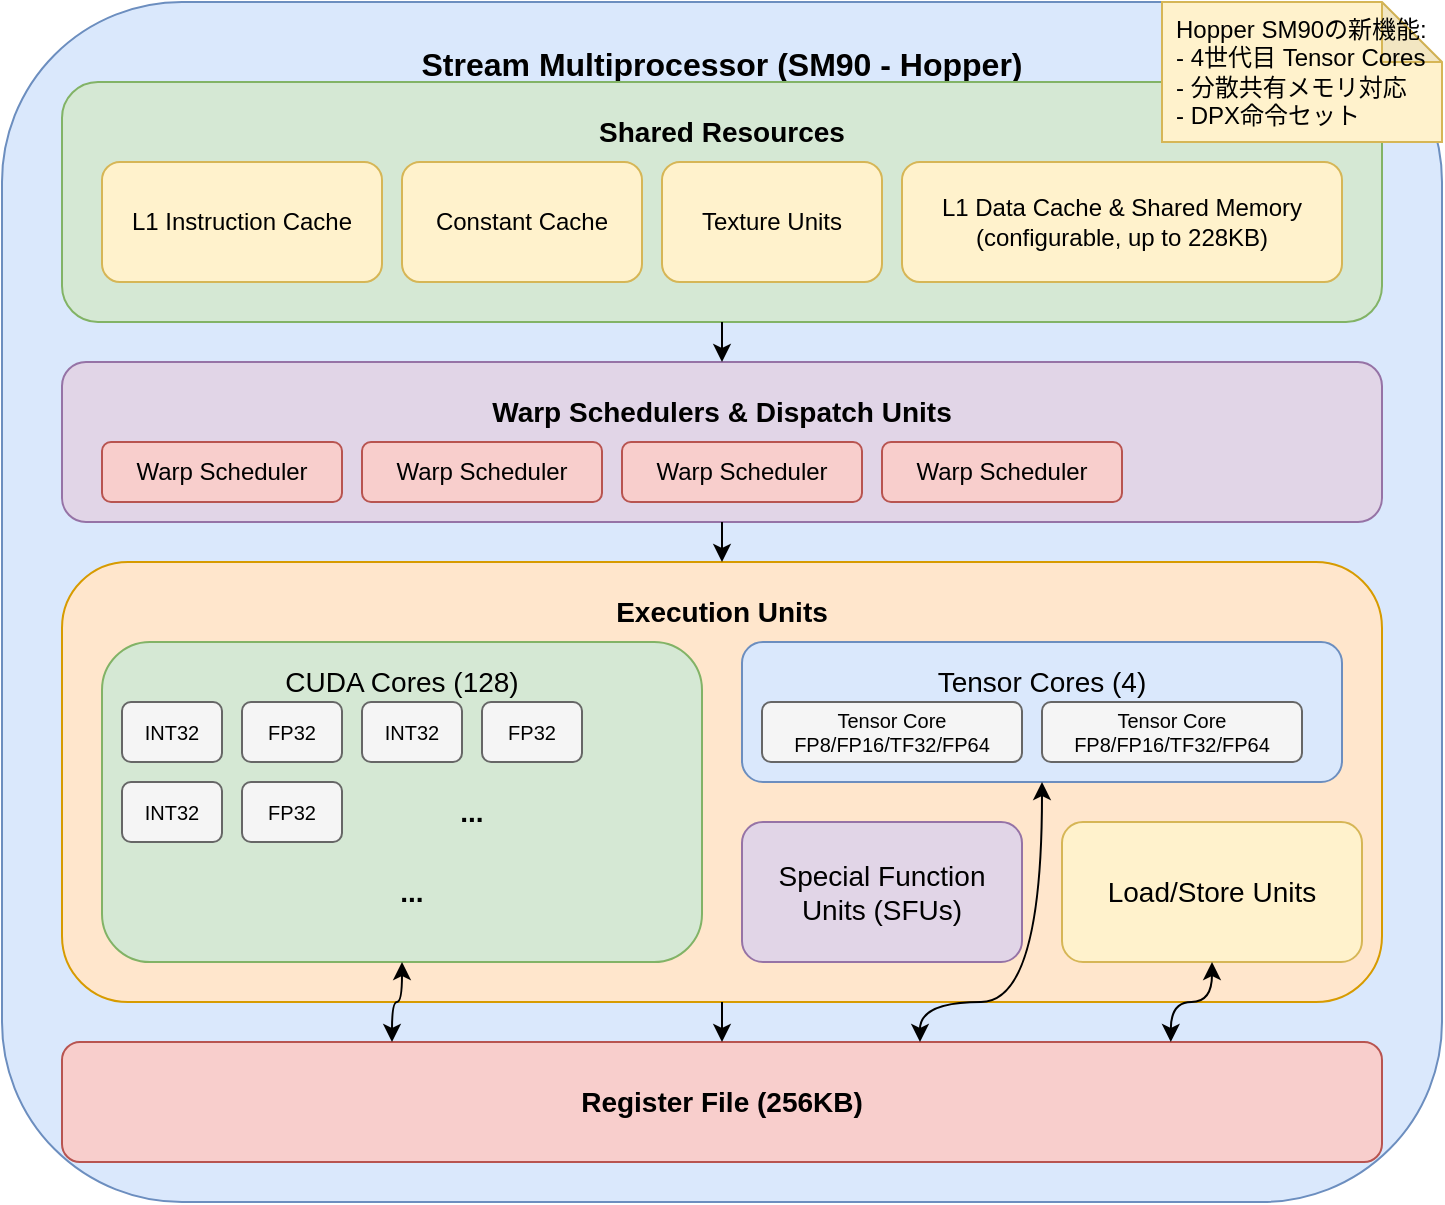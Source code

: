 <mxfile>
    <diagram id="SM90_Architecture" name="Stream Multiprocessor SM90">
        <mxGraphModel dx="851" dy="568" grid="1" gridSize="10" guides="1" tooltips="1" connect="1" arrows="1" fold="1" page="1" pageScale="1" pageWidth="1100" pageHeight="850" background="#ffffff" math="0" shadow="0">
            <root>
                <mxCell id="0"/>
                <mxCell id="1" parent="0"/>
                <mxCell id="2" value="Stream Multiprocessor (SM90 - Hopper)" style="rounded=1;whiteSpace=wrap;html=1;fillColor=#dae8fc;strokeColor=#6c8ebf;fontSize=16;fontStyle=1;verticalAlign=top;spacingTop=15;shadow=0;glass=0;" parent="1" vertex="1">
                    <mxGeometry x="50" y="50" width="720" height="600" as="geometry"/>
                </mxCell>
                <mxCell id="3" value="Shared Resources" style="rounded=1;whiteSpace=wrap;html=1;fillColor=#d5e8d4;strokeColor=#82b366;fontSize=14;fontStyle=1;verticalAlign=top;spacingTop=10;" parent="1" vertex="1">
                    <mxGeometry x="80" y="90" width="660" height="120" as="geometry"/>
                </mxCell>
                <mxCell id="4" value="L1 Instruction Cache" style="rounded=1;whiteSpace=wrap;html=1;fillColor=#fff2cc;strokeColor=#d6b656;fontSize=12;" parent="1" vertex="1">
                    <mxGeometry x="100" y="130" width="140" height="60" as="geometry"/>
                </mxCell>
                <mxCell id="5" value="Constant Cache" style="rounded=1;whiteSpace=wrap;html=1;fillColor=#fff2cc;strokeColor=#d6b656;fontSize=12;" parent="1" vertex="1">
                    <mxGeometry x="250" y="130" width="120" height="60" as="geometry"/>
                </mxCell>
                <mxCell id="6" value="Texture Units" style="rounded=1;whiteSpace=wrap;html=1;fillColor=#fff2cc;strokeColor=#d6b656;fontSize=12;" parent="1" vertex="1">
                    <mxGeometry x="380" y="130" width="110" height="60" as="geometry"/>
                </mxCell>
                <mxCell id="7" value="L1 Data Cache &amp; Shared Memory&#xa;(configurable, up to 228KB)" style="rounded=1;whiteSpace=wrap;html=1;fillColor=#fff2cc;strokeColor=#d6b656;fontSize=12;" parent="1" vertex="1">
                    <mxGeometry x="500" y="130" width="220" height="60" as="geometry"/>
                </mxCell>
                <mxCell id="8" value="Warp Schedulers &amp; Dispatch Units" style="rounded=1;whiteSpace=wrap;html=1;fillColor=#e1d5e7;strokeColor=#9673a6;fontSize=14;fontStyle=1;verticalAlign=top;spacingTop=10;" parent="1" vertex="1">
                    <mxGeometry x="80" y="230" width="660" height="80" as="geometry"/>
                </mxCell>
                <mxCell id="9" value="Warp Scheduler" style="rounded=1;whiteSpace=wrap;html=1;fillColor=#f8cecc;strokeColor=#b85450;fontSize=12;" parent="1" vertex="1">
                    <mxGeometry x="100" y="270" width="120" height="30" as="geometry"/>
                </mxCell>
                <mxCell id="10" value="Warp Scheduler" style="rounded=1;whiteSpace=wrap;html=1;fillColor=#f8cecc;strokeColor=#b85450;fontSize=12;" parent="1" vertex="1">
                    <mxGeometry x="230" y="270" width="120" height="30" as="geometry"/>
                </mxCell>
                <mxCell id="11" value="Warp Scheduler" style="rounded=1;whiteSpace=wrap;html=1;fillColor=#f8cecc;strokeColor=#b85450;fontSize=12;" parent="1" vertex="1">
                    <mxGeometry x="360" y="270" width="120" height="30" as="geometry"/>
                </mxCell>
                <mxCell id="12" value="Warp Scheduler" style="rounded=1;whiteSpace=wrap;html=1;fillColor=#f8cecc;strokeColor=#b85450;fontSize=12;" parent="1" vertex="1">
                    <mxGeometry x="490" y="270" width="120" height="30" as="geometry"/>
                </mxCell>
                <mxCell id="13" value="Execution Units" style="rounded=1;whiteSpace=wrap;html=1;fillColor=#ffe6cc;strokeColor=#d79b00;fontSize=14;fontStyle=1;verticalAlign=top;spacingTop=10;" parent="1" vertex="1">
                    <mxGeometry x="80" y="330" width="660" height="220" as="geometry"/>
                </mxCell>
                <mxCell id="14" value="CUDA Cores (128)" style="rounded=1;whiteSpace=wrap;html=1;fillColor=#d5e8d4;strokeColor=#82b366;fontSize=14;verticalAlign=top;spacingTop=5;" parent="1" vertex="1">
                    <mxGeometry x="100" y="370" width="300" height="160" as="geometry"/>
                </mxCell>
                <mxCell id="15" value="INT32" style="rounded=1;whiteSpace=wrap;html=1;fillColor=#f5f5f5;strokeColor=#666666;fontSize=10;" parent="1" vertex="1">
                    <mxGeometry x="110" y="400" width="50" height="30" as="geometry"/>
                </mxCell>
                <mxCell id="16" value="FP32" style="rounded=1;whiteSpace=wrap;html=1;fillColor=#f5f5f5;strokeColor=#666666;fontSize=10;" parent="1" vertex="1">
                    <mxGeometry x="170" y="400" width="50" height="30" as="geometry"/>
                </mxCell>
                <mxCell id="17" value="INT32" style="rounded=1;whiteSpace=wrap;html=1;fillColor=#f5f5f5;strokeColor=#666666;fontSize=10;" parent="1" vertex="1">
                    <mxGeometry x="230" y="400" width="50" height="30" as="geometry"/>
                </mxCell>
                <mxCell id="18" value="FP32" style="rounded=1;whiteSpace=wrap;html=1;fillColor=#f5f5f5;strokeColor=#666666;fontSize=10;" parent="1" vertex="1">
                    <mxGeometry x="290" y="400" width="50" height="30" as="geometry"/>
                </mxCell>
                <mxCell id="19" value="INT32" style="rounded=1;whiteSpace=wrap;html=1;fillColor=#f5f5f5;strokeColor=#666666;fontSize=10;" parent="1" vertex="1">
                    <mxGeometry x="110" y="440" width="50" height="30" as="geometry"/>
                </mxCell>
                <mxCell id="20" value="FP32" style="rounded=1;whiteSpace=wrap;html=1;fillColor=#f5f5f5;strokeColor=#666666;fontSize=10;" parent="1" vertex="1">
                    <mxGeometry x="170" y="440" width="50" height="30" as="geometry"/>
                </mxCell>
                <mxCell id="21" value="..." style="text;html=1;strokeColor=none;fillColor=none;align=center;verticalAlign=middle;whiteSpace=wrap;rounded=0;fontSize=14;fontStyle=1" parent="1" vertex="1">
                    <mxGeometry x="230" y="440" width="110" height="30" as="geometry"/>
                </mxCell>
                <mxCell id="22" value="..." style="text;html=1;strokeColor=none;fillColor=none;align=center;verticalAlign=middle;whiteSpace=wrap;rounded=0;fontSize=14;fontStyle=1" parent="1" vertex="1">
                    <mxGeometry x="170" y="480" width="170" height="30" as="geometry"/>
                </mxCell>
                <mxCell id="23" value="Tensor Cores (4)" style="rounded=1;whiteSpace=wrap;html=1;fillColor=#dae8fc;strokeColor=#6c8ebf;fontSize=14;verticalAlign=top;spacingTop=5;" parent="1" vertex="1">
                    <mxGeometry x="420" y="370" width="300" height="70" as="geometry"/>
                </mxCell>
                <mxCell id="24" value="Tensor Core&#xa;FP8/FP16/TF32/FP64" style="rounded=1;whiteSpace=wrap;html=1;fillColor=#f5f5f5;strokeColor=#666666;fontSize=10;" parent="1" vertex="1">
                    <mxGeometry x="430" y="400" width="130" height="30" as="geometry"/>
                </mxCell>
                <mxCell id="25" value="Tensor Core&#xa;FP8/FP16/TF32/FP64" style="rounded=1;whiteSpace=wrap;html=1;fillColor=#f5f5f5;strokeColor=#666666;fontSize=10;" parent="1" vertex="1">
                    <mxGeometry x="570" y="400" width="130" height="30" as="geometry"/>
                </mxCell>
                <mxCell id="26" value="Special Function Units (SFUs)" style="rounded=1;whiteSpace=wrap;html=1;fillColor=#e1d5e7;strokeColor=#9673a6;fontSize=14;" parent="1" vertex="1">
                    <mxGeometry x="420" y="460" width="140" height="70" as="geometry"/>
                </mxCell>
                <mxCell id="27" value="Load/Store Units" style="rounded=1;whiteSpace=wrap;html=1;fillColor=#fff2cc;strokeColor=#d6b656;fontSize=14;" parent="1" vertex="1">
                    <mxGeometry x="580" y="460" width="150" height="70" as="geometry"/>
                </mxCell>
                <mxCell id="28" value="Register File (256KB)" style="rounded=1;whiteSpace=wrap;html=1;fillColor=#f8cecc;strokeColor=#b85450;fontSize=14;fontStyle=1;" parent="1" vertex="1">
                    <mxGeometry x="80" y="570" width="660" height="60" as="geometry"/>
                </mxCell>
                <mxCell id="30" value="" style="endArrow=classic;html=1;rounded=0;exitX=0.5;exitY=1;exitDx=0;exitDy=0;entryX=0.5;entryY=0;entryDx=0;entryDy=0;" parent="1" source="3" target="8" edge="1">
                    <mxGeometry width="50" height="50" relative="1" as="geometry">
                        <mxPoint x="410" y="220" as="sourcePoint"/>
                        <mxPoint x="460" y="170" as="targetPoint"/>
                    </mxGeometry>
                </mxCell>
                <mxCell id="31" value="" style="endArrow=classic;html=1;rounded=0;exitX=0.5;exitY=1;exitDx=0;exitDy=0;entryX=0.5;entryY=0;entryDx=0;entryDy=0;" parent="1" source="8" target="13" edge="1">
                    <mxGeometry width="50" height="50" relative="1" as="geometry">
                        <mxPoint x="410" y="320" as="sourcePoint"/>
                        <mxPoint x="460" y="270" as="targetPoint"/>
                    </mxGeometry>
                </mxCell>
                <mxCell id="32" value="" style="endArrow=classic;html=1;rounded=0;exitX=0.5;exitY=1;exitDx=0;exitDy=0;entryX=0.5;entryY=0;entryDx=0;entryDy=0;" parent="1" source="13" target="28" edge="1">
                    <mxGeometry width="50" height="50" relative="1" as="geometry">
                        <mxPoint x="410" y="560" as="sourcePoint"/>
                        <mxPoint x="460" y="510" as="targetPoint"/>
                    </mxGeometry>
                </mxCell>
                <mxCell id="33" value="" style="endArrow=classic;startArrow=classic;html=1;rounded=0;entryX=0.5;entryY=1;entryDx=0;entryDy=0;exitX=0.25;exitY=0;exitDx=0;exitDy=0;edgeStyle=orthogonalEdgeStyle;curved=1;" parent="1" source="28" target="14" edge="1">
                    <mxGeometry width="50" height="50" relative="1" as="geometry">
                        <mxPoint x="250" y="570" as="sourcePoint"/>
                        <mxPoint x="300" y="520" as="targetPoint"/>
                        <Array as="points">
                            <mxPoint x="245" y="550"/>
                            <mxPoint x="250" y="550"/>
                        </Array>
                    </mxGeometry>
                </mxCell>
                <mxCell id="34" value="" style="endArrow=classic;startArrow=classic;html=1;rounded=0;entryX=0.5;entryY=1;entryDx=0;entryDy=0;exitX=0.65;exitY=0;exitDx=0;exitDy=0;edgeStyle=orthogonalEdgeStyle;curved=1;" parent="1" source="28" target="23" edge="1">
                    <mxGeometry width="50" height="50" relative="1" as="geometry">
                        <mxPoint x="510" y="570" as="sourcePoint"/>
                        <mxPoint x="560" y="520" as="targetPoint"/>
                        <Array as="points">
                            <mxPoint x="509" y="550"/>
                            <mxPoint x="570" y="550"/>
                        </Array>
                    </mxGeometry>
                </mxCell>
                <mxCell id="35" value="" style="endArrow=classic;startArrow=classic;html=1;rounded=0;entryX=0.5;entryY=1;entryDx=0;entryDy=0;exitX=0.84;exitY=0;exitDx=0;exitDy=0;edgeStyle=orthogonalEdgeStyle;curved=1;" parent="1" source="28" target="27" edge="1">
                    <mxGeometry width="50" height="50" relative="1" as="geometry">
                        <mxPoint x="630" y="570" as="sourcePoint"/>
                        <mxPoint x="680" y="520" as="targetPoint"/>
                        <Array as="points">
                            <mxPoint x="634" y="550"/>
                            <mxPoint x="655" y="550"/>
                        </Array>
                    </mxGeometry>
                </mxCell>
                <mxCell id="36" value="Hopper SM90の新機能:&#xa;- 4世代目 Tensor Cores&#xa;- 分散共有メモリ対応&#xa;- DPX命令セット" style="shape=note;whiteSpace=wrap;html=1;backgroundOutline=1;darkOpacity=0.05;fillColor=#fff2cc;strokeColor=#d6b656;fontSize=12;align=left;spacingLeft=5;" parent="1" vertex="1">
                    <mxGeometry x="630" y="50" width="140" height="70" as="geometry"/>
                </mxCell>
            </root>
        </mxGraphModel>
    </diagram>
</mxfile>